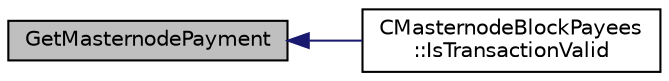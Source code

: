digraph "GetMasternodePayment"
{
  edge [fontname="Helvetica",fontsize="10",labelfontname="Helvetica",labelfontsize="10"];
  node [fontname="Helvetica",fontsize="10",shape=record];
  rankdir="LR";
  Node549 [label="GetMasternodePayment",height=0.2,width=0.4,color="black", fillcolor="grey75", style="filled", fontcolor="black"];
  Node549 -> Node550 [dir="back",color="midnightblue",fontsize="10",style="solid",fontname="Helvetica"];
  Node550 [label="CMasternodeBlockPayees\l::IsTransactionValid",height=0.2,width=0.4,color="black", fillcolor="white", style="filled",URL="$class_c_masternode_block_payees.html#a6721f357d17e653ceb93c28ffd3ae528"];
}
